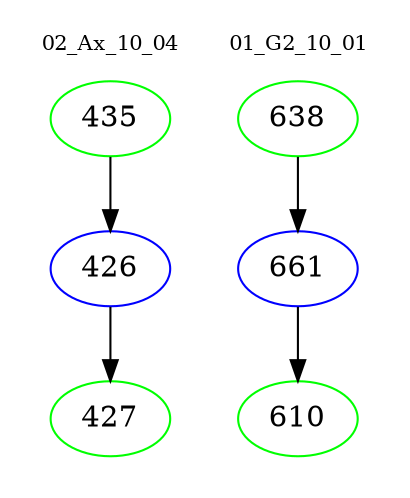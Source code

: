 digraph{
subgraph cluster_0 {
color = white
label = "02_Ax_10_04";
fontsize=10;
T0_435 [label="435", color="green"]
T0_435 -> T0_426 [color="black"]
T0_426 [label="426", color="blue"]
T0_426 -> T0_427 [color="black"]
T0_427 [label="427", color="green"]
}
subgraph cluster_1 {
color = white
label = "01_G2_10_01";
fontsize=10;
T1_638 [label="638", color="green"]
T1_638 -> T1_661 [color="black"]
T1_661 [label="661", color="blue"]
T1_661 -> T1_610 [color="black"]
T1_610 [label="610", color="green"]
}
}
